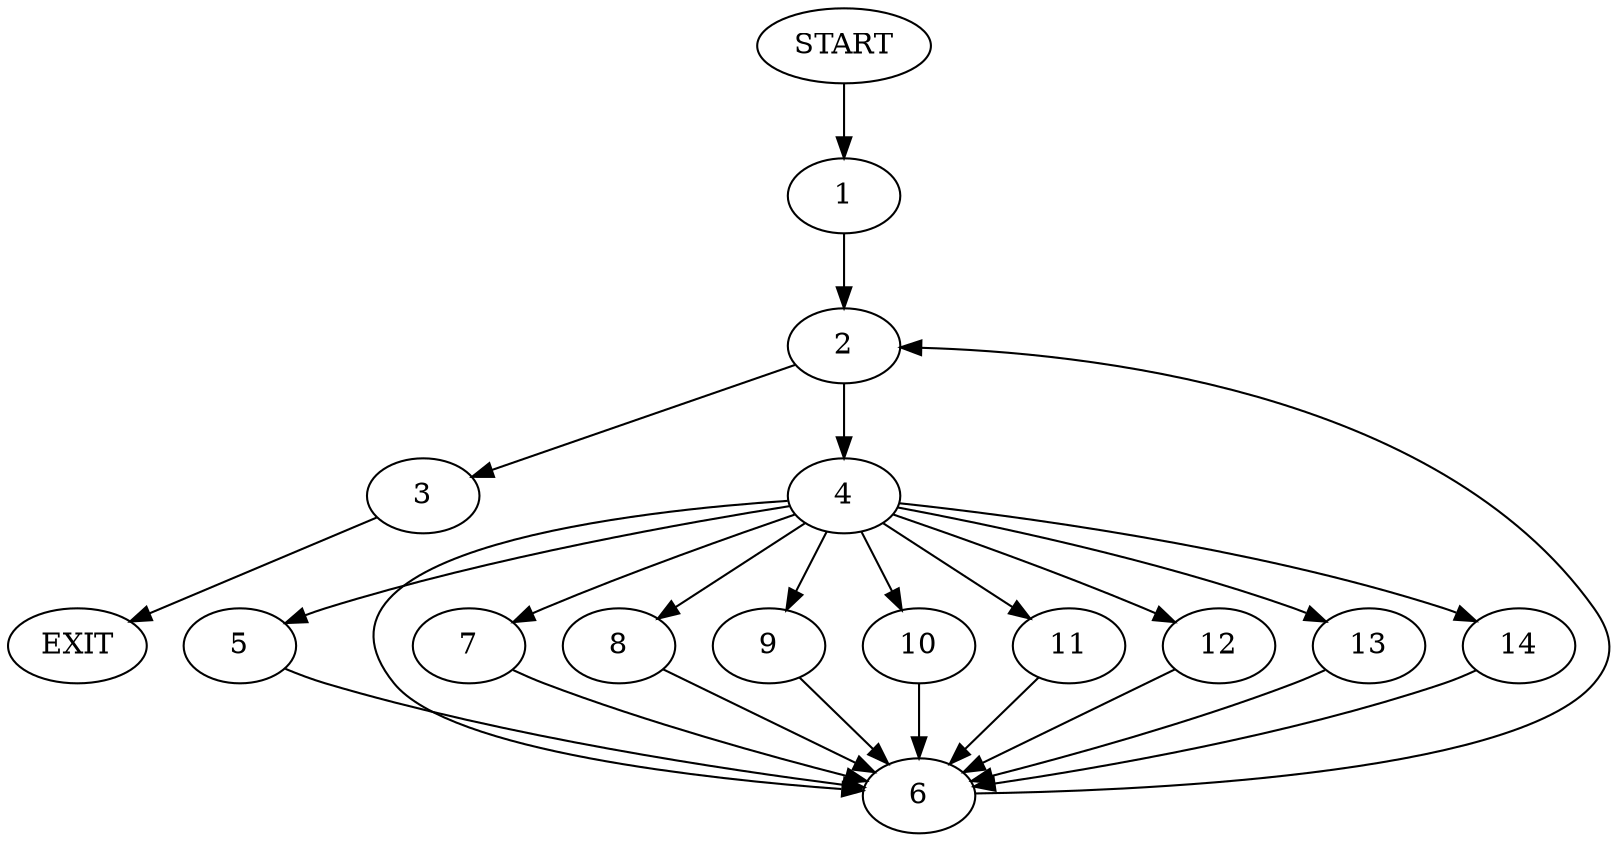 digraph {
0 [label="START"]
15 [label="EXIT"]
0 -> 1
1 -> 2
2 -> 3
2 -> 4
3 -> 15
4 -> 5
4 -> 6
4 -> 7
4 -> 8
4 -> 9
4 -> 10
4 -> 11
4 -> 12
4 -> 13
4 -> 14
9 -> 6
5 -> 6
10 -> 6
8 -> 6
7 -> 6
11 -> 6
13 -> 6
12 -> 6
6 -> 2
14 -> 6
}
